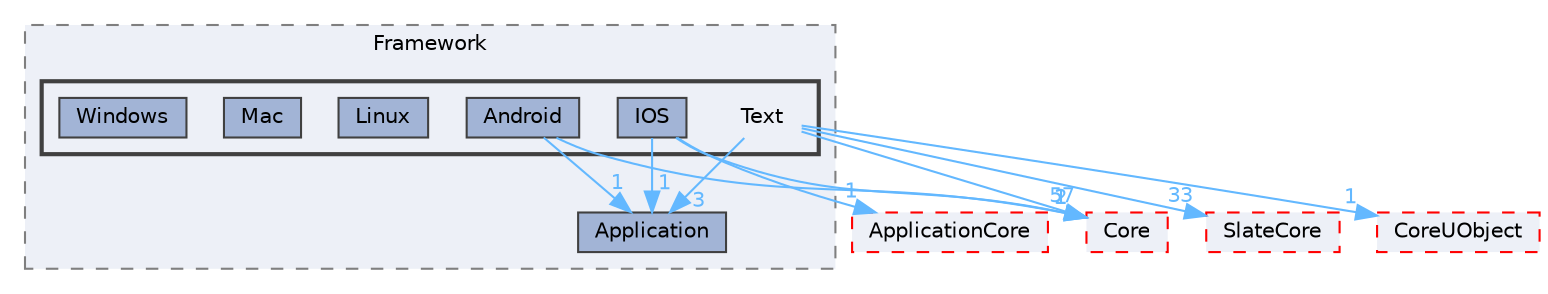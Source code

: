 digraph "Text"
{
 // INTERACTIVE_SVG=YES
 // LATEX_PDF_SIZE
  bgcolor="transparent";
  edge [fontname=Helvetica,fontsize=10,labelfontname=Helvetica,labelfontsize=10];
  node [fontname=Helvetica,fontsize=10,shape=box,height=0.2,width=0.4];
  compound=true
  subgraph clusterdir_5e91650a46d604759d601f9856541501 {
    graph [ bgcolor="#edf0f7", pencolor="grey50", label="Framework", fontname=Helvetica,fontsize=10 style="filled,dashed", URL="dir_5e91650a46d604759d601f9856541501.html",tooltip=""]
  dir_0c4d1009c699fa6aa489c5b9b3c42ca7 [label="Application", fillcolor="#a2b4d6", color="grey25", style="filled", URL="dir_0c4d1009c699fa6aa489c5b9b3c42ca7.html",tooltip=""];
  subgraph clusterdir_9af75d5e925a56391c120cb26b60e348 {
    graph [ bgcolor="#edf0f7", pencolor="grey25", label="", fontname=Helvetica,fontsize=10 style="filled,bold", URL="dir_9af75d5e925a56391c120cb26b60e348.html",tooltip=""]
    dir_9af75d5e925a56391c120cb26b60e348 [shape=plaintext, label="Text"];
  dir_65cd73aceb4237c4eb4daa0589158288 [label="Android", fillcolor="#a2b4d6", color="grey25", style="filled", URL="dir_65cd73aceb4237c4eb4daa0589158288.html",tooltip=""];
  dir_2f180798bed781282b8deb2908a9d890 [label="IOS", fillcolor="#a2b4d6", color="grey25", style="filled", URL="dir_2f180798bed781282b8deb2908a9d890.html",tooltip=""];
  dir_7abe1967d47b6f0b0d7feea852b13e71 [label="Linux", fillcolor="#a2b4d6", color="grey25", style="filled", URL="dir_7abe1967d47b6f0b0d7feea852b13e71.html",tooltip=""];
  dir_638210ff9bd0518b23196f89451b0fab [label="Mac", fillcolor="#a2b4d6", color="grey25", style="filled", URL="dir_638210ff9bd0518b23196f89451b0fab.html",tooltip=""];
  dir_6290e7b113c9c1aa97a4361c7a38ec08 [label="Windows", fillcolor="#a2b4d6", color="grey25", style="filled", URL="dir_6290e7b113c9c1aa97a4361c7a38ec08.html",tooltip=""];
  }
  }
  dir_0e6cddcc9caa1238c7f3774224afaa45 [label="Core", fillcolor="#edf0f7", color="red", style="filled,dashed", URL="dir_0e6cddcc9caa1238c7f3774224afaa45.html",tooltip=""];
  dir_4c499e5e32e2b4479ad7e552df73eeae [label="CoreUObject", fillcolor="#edf0f7", color="red", style="filled,dashed", URL="dir_4c499e5e32e2b4479ad7e552df73eeae.html",tooltip=""];
  dir_a0470932637a5b4378844d0dd6134206 [label="ApplicationCore", fillcolor="#edf0f7", color="red", style="filled,dashed", URL="dir_a0470932637a5b4378844d0dd6134206.html",tooltip=""];
  dir_f0f0d357c8c9eca10fb05693ae8c53b1 [label="SlateCore", fillcolor="#edf0f7", color="red", style="filled,dashed", URL="dir_f0f0d357c8c9eca10fb05693ae8c53b1.html",tooltip=""];
  dir_9af75d5e925a56391c120cb26b60e348->dir_0c4d1009c699fa6aa489c5b9b3c42ca7 [headlabel="3", labeldistance=1.5 headhref="dir_001180_000054.html" href="dir_001180_000054.html" color="steelblue1" fontcolor="steelblue1"];
  dir_9af75d5e925a56391c120cb26b60e348->dir_0e6cddcc9caa1238c7f3774224afaa45 [headlabel="57", labeldistance=1.5 headhref="dir_001180_000266.html" href="dir_001180_000266.html" color="steelblue1" fontcolor="steelblue1"];
  dir_9af75d5e925a56391c120cb26b60e348->dir_4c499e5e32e2b4479ad7e552df73eeae [headlabel="1", labeldistance=1.5 headhref="dir_001180_000268.html" href="dir_001180_000268.html" color="steelblue1" fontcolor="steelblue1"];
  dir_9af75d5e925a56391c120cb26b60e348->dir_f0f0d357c8c9eca10fb05693ae8c53b1 [headlabel="33", labeldistance=1.5 headhref="dir_001180_001045.html" href="dir_001180_001045.html" color="steelblue1" fontcolor="steelblue1"];
  dir_65cd73aceb4237c4eb4daa0589158288->dir_0c4d1009c699fa6aa489c5b9b3c42ca7 [headlabel="1", labeldistance=1.5 headhref="dir_000030_000054.html" href="dir_000030_000054.html" color="steelblue1" fontcolor="steelblue1"];
  dir_65cd73aceb4237c4eb4daa0589158288->dir_0e6cddcc9caa1238c7f3774224afaa45 [headlabel="1", labeldistance=1.5 headhref="dir_000030_000266.html" href="dir_000030_000266.html" color="steelblue1" fontcolor="steelblue1"];
  dir_2f180798bed781282b8deb2908a9d890->dir_0c4d1009c699fa6aa489c5b9b3c42ca7 [headlabel="1", labeldistance=1.5 headhref="dir_000539_000054.html" href="dir_000539_000054.html" color="steelblue1" fontcolor="steelblue1"];
  dir_2f180798bed781282b8deb2908a9d890->dir_0e6cddcc9caa1238c7f3774224afaa45 [headlabel="2", labeldistance=1.5 headhref="dir_000539_000266.html" href="dir_000539_000266.html" color="steelblue1" fontcolor="steelblue1"];
  dir_2f180798bed781282b8deb2908a9d890->dir_a0470932637a5b4378844d0dd6134206 [headlabel="1", labeldistance=1.5 headhref="dir_000539_000056.html" href="dir_000539_000056.html" color="steelblue1" fontcolor="steelblue1"];
}
